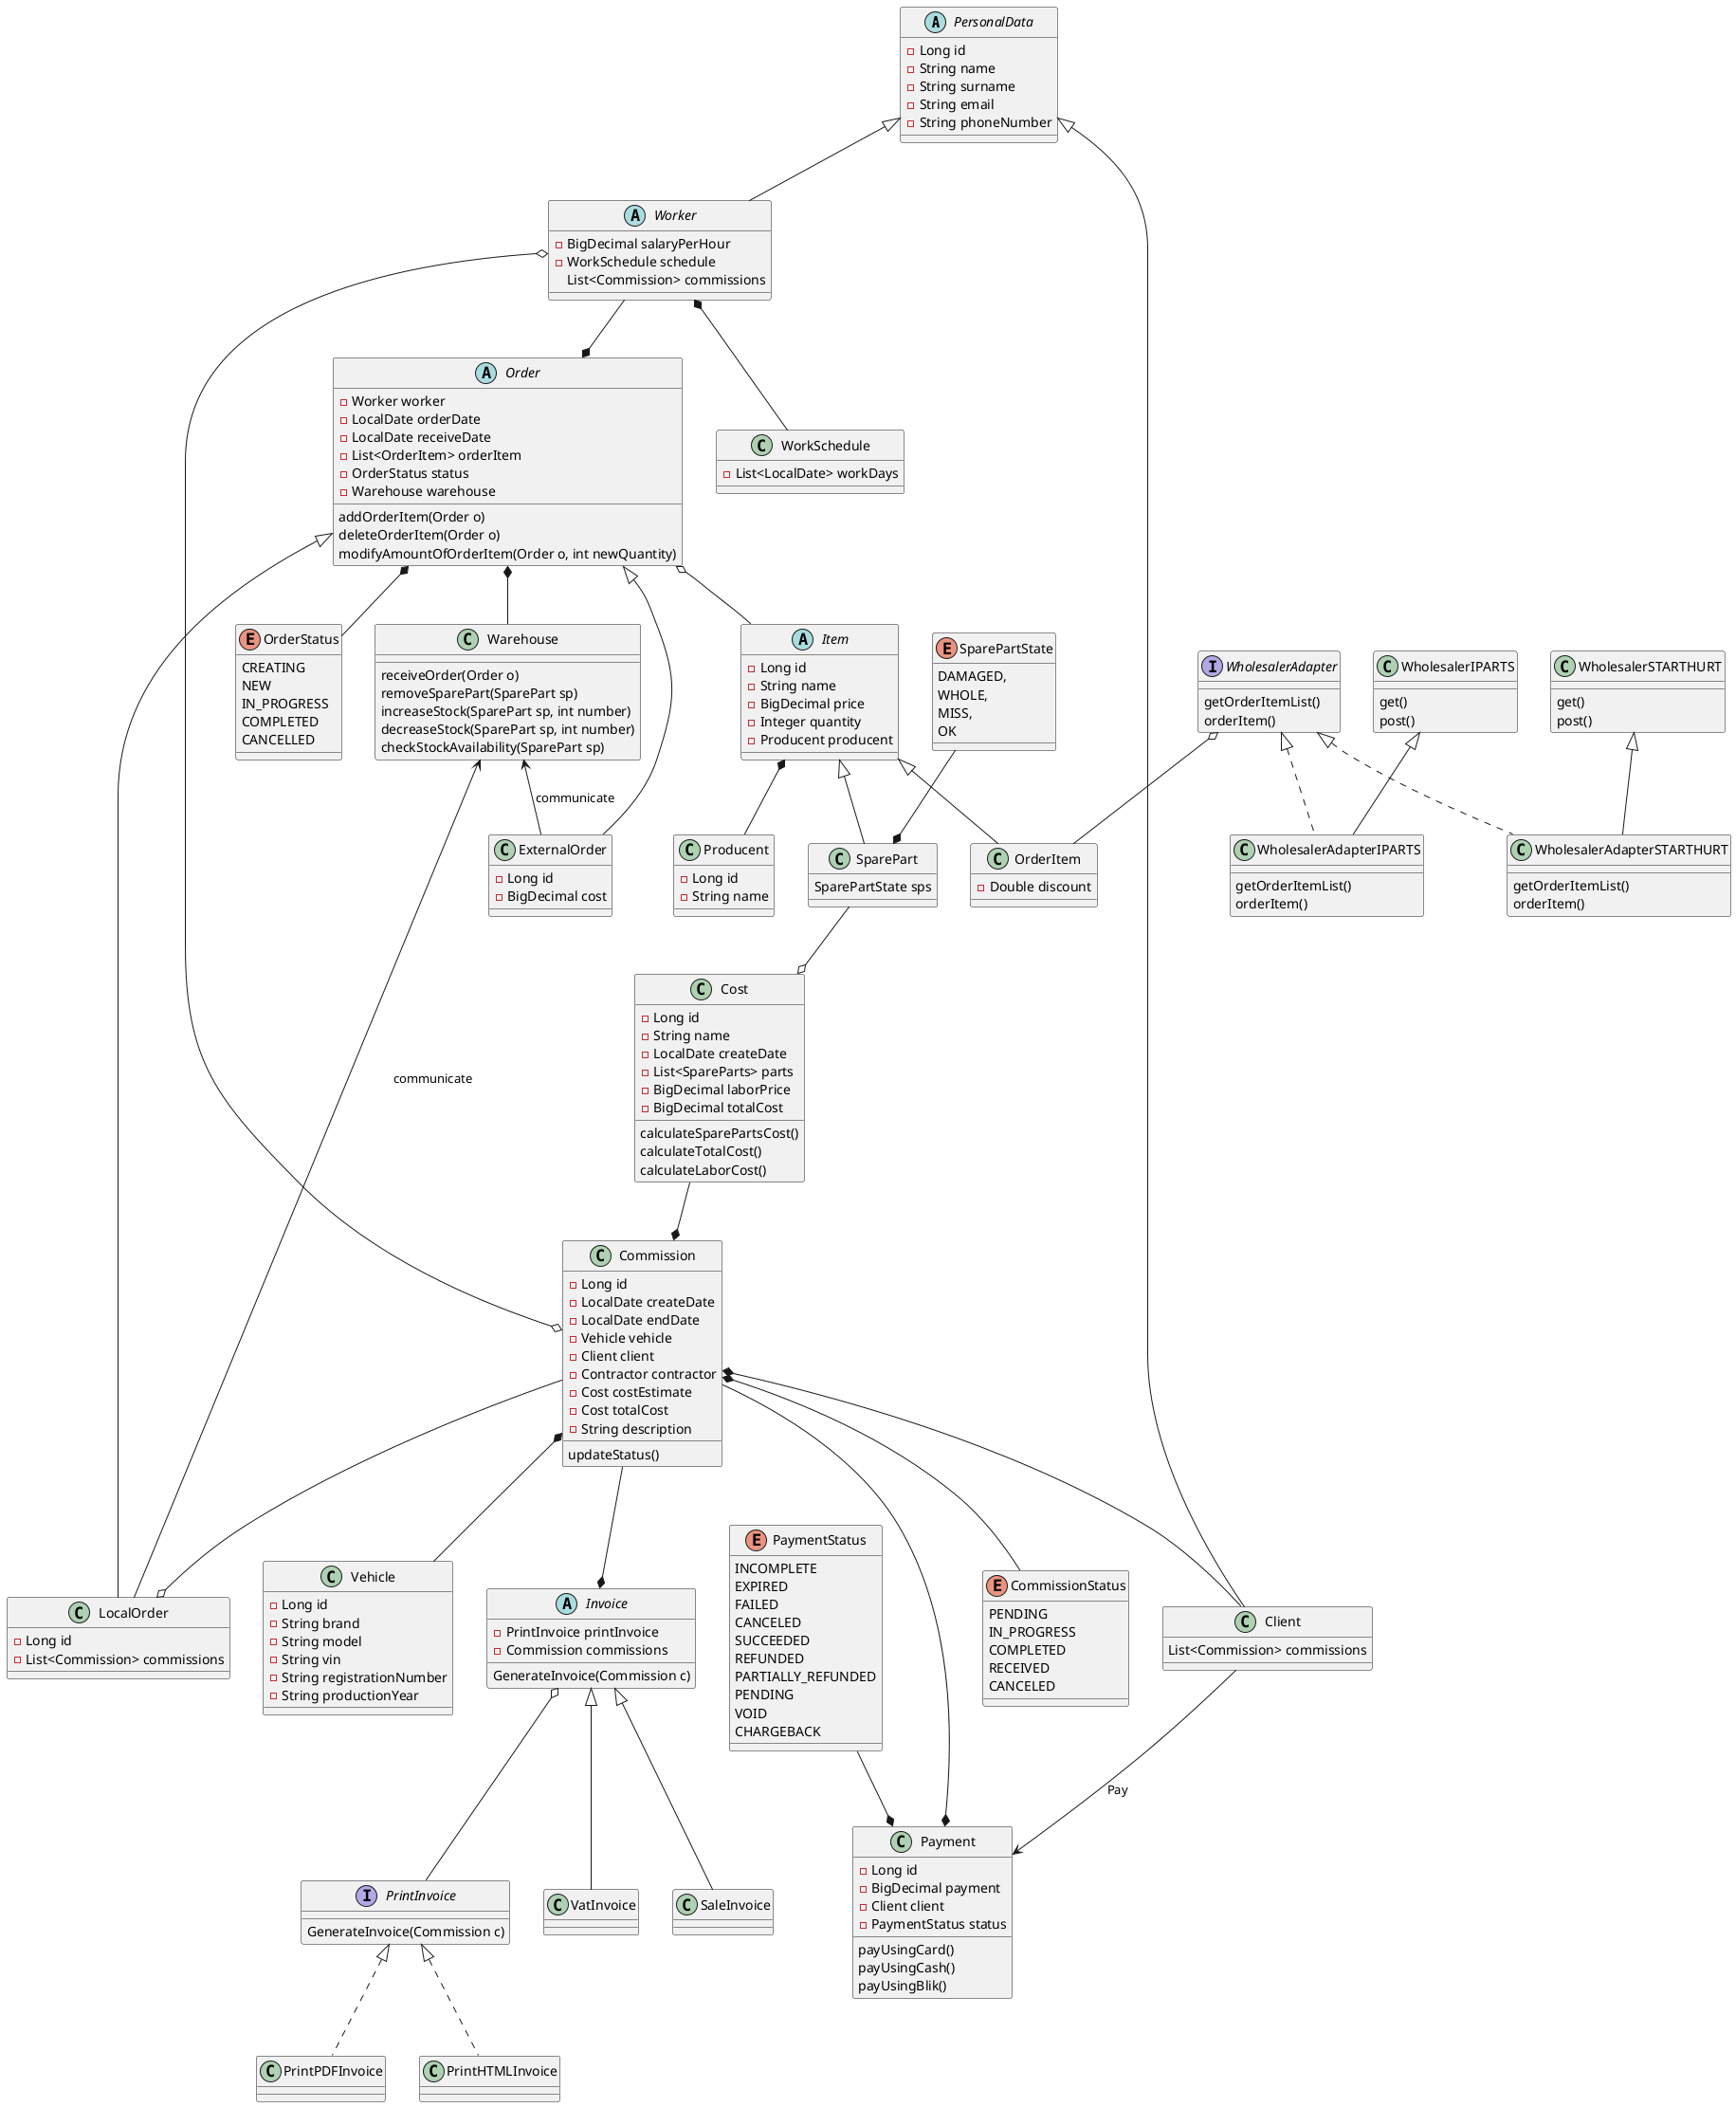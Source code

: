                          @startuml
'https://plantuml.com/class-diagram

abstract class PersonalData {
    - Long id
    - String name
    - String surname
    - String email
    - String phoneNumber
}
class Client  extends PersonalData{
    List<Commission> commissions
}
abstract class Worker extends PersonalData{
    - BigDecimal salaryPerHour
    - WorkSchedule schedule
    List<Commission> commissions
}

class WorkSchedule {
    - List<LocalDate> workDays
}



class SparePart extends Item {
    SparePartState sps
}


class Commission {
    - Long id
    - LocalDate createDate
    - LocalDate endDate
    - Vehicle vehicle
    - Client client
    - Contractor contractor
    - Cost costEstimate
    - Cost totalCost
    - String description

    updateStatus()
}

abstract class Invoice {
    - PrintInvoice printInvoice
    - Commission commissions

    GenerateInvoice(Commission c)


}
class VatInvoice extends Invoice {
}

class SaleInvoice extends Invoice {
}

interface PrintInvoice {
    GenerateInvoice(Commission c)
}

class PrintPDFInvoice implements PrintInvoice {
}

class PrintHTMLInvoice implements PrintInvoice {
}








class Vehicle {
    - Long id
    - String brand
    - String model
    - String vin
    - String registrationNumber
    - String productionYear
}



enum CommissionStatus{
    PENDING
    IN_PROGRESS
    COMPLETED
    RECEIVED
    CANCELED
}

class Warehouse{
    receiveOrder(Order o)
    removeSparePart(SparePart sp)
    increaseStock(SparePart sp, int number)
    decreaseStock(SparePart sp, int number)
    checkStockAvailability(SparePart sp)
}
enum SparePartState{
    DAMAGED,
    WHOLE,
    MISS,
    OK
}


class Cost {
    - Long id
    - String name
    - LocalDate createDate
    - List<SpareParts> parts
    - BigDecimal laborPrice
    - BigDecimal totalCost

    calculateSparePartsCost()
    calculateTotalCost()
    calculateLaborCost()
}

class OrderItem extends Item{
    - Double discount
}
abstract class Order {
    - Worker worker
    - LocalDate orderDate
    - LocalDate receiveDate
    - List<OrderItem> orderItem
    - OrderStatus status
    - Warehouse warehouse

    addOrderItem(Order o)
    deleteOrderItem(Order o)
    modifyAmountOfOrderItem(Order o, int newQuantity)
}

class LocalOrder extends Order {
    - Long id
    - List<Commission> commissions
}
class ExternalOrder extends Order {
    - Long id
    - BigDecimal cost
}

interface WholesalerAdapter {
    getOrderItemList()
    orderItem()
}

class WholesalerIPARTS {
    get()
    post()
}

class WholesalerAdapterIPARTS extends WholesalerIPARTS implements WholesalerAdapter{
    getOrderItemList()
    orderItem()
}

class WholesalerSTARTHURT {
    get()
    post()
}

class WholesalerAdapterSTARTHURT extends WholesalerSTARTHURT implements WholesalerAdapter{
    getOrderItemList()
    orderItem()
}

WholesalerAdapter o-- OrderItem

abstract class Item {
    - Long id
    - String name
    - BigDecimal price
    - Integer quantity
    - Producent producent
}
class Producent {
    - Long id
    - String name
}
enum OrderStatus {
    CREATING
    NEW
    IN_PROGRESS
    COMPLETED
    CANCELLED
}

enum PaymentStatus{
    INCOMPLETE
    EXPIRED
    FAILED
    CANCELED
    SUCCEEDED
    REFUNDED
    PARTIALLY_REFUNDED
    PENDING
    VOID
    CHARGEBACK
}

class Payment {
    - Long id
    - BigDecimal payment
    - Client client
    - PaymentStatus status
    payUsingCard()
    payUsingCash()
    payUsingBlik()
}

Client --> Payment : "Pay"
PaymentStatus --* Payment

Warehouse <-- ExternalOrder : "communicate"
Warehouse <-- LocalOrder : "communicate"

SparePart --o Cost
Cost --* Commission

SparePartState --* SparePart
Item *-- Producent
Order *-- OrderStatus
Commission *-- Client
Commission *-- Vehicle
Commission --o LocalOrder
Commission *-- CommissionStatus
Commission --* Payment


Order *-- Warehouse
Order o-- Item

Worker o-o Commission

Worker --* Order

Worker *-- WorkSchedule

Invoice o-- PrintInvoice
Commission --* Invoice


@enduml